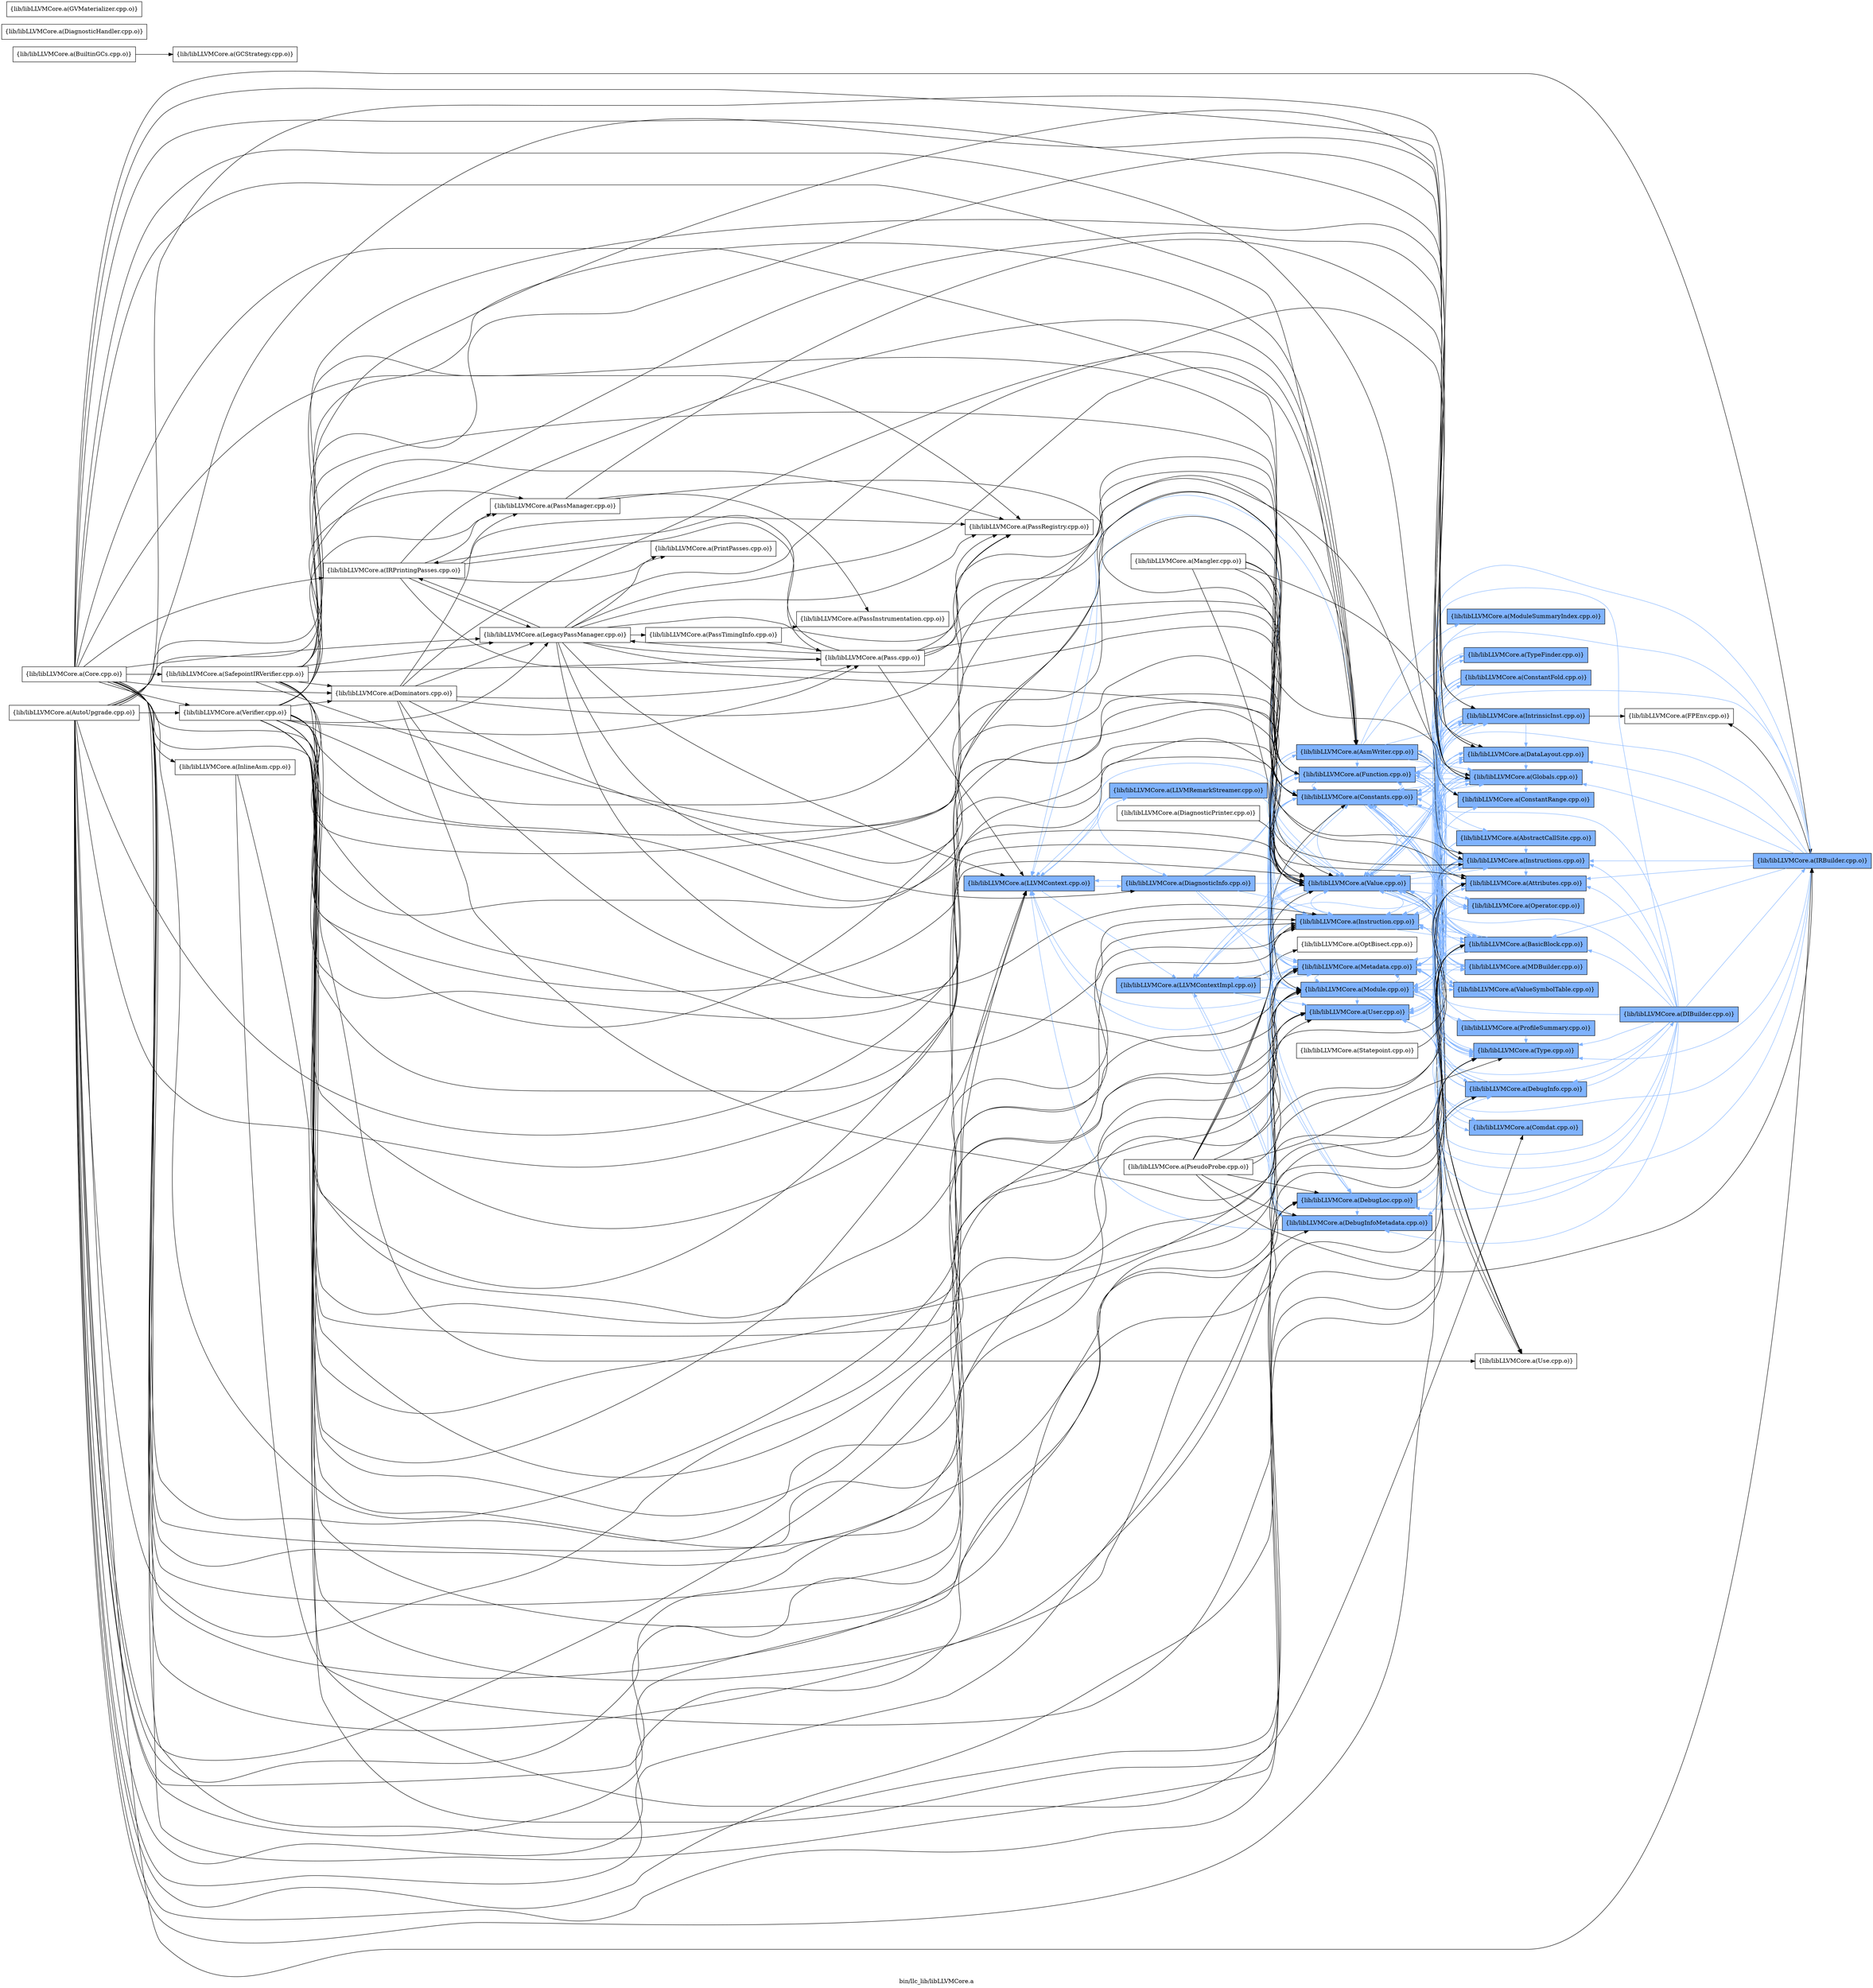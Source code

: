 digraph "bin/llc_lib/libLLVMCore.a" {
	label="bin/llc_lib/libLLVMCore.a";
	rankdir=LR;
	{ rank=same; Node0x562f405668e8;  }
	{ rank=same; Node0x562f405670b8; Node0x562f405677e8; Node0x562f4057b748;  }
	{ rank=same; Node0x562f40570708; Node0x562f4057ce18; Node0x562f40574948; Node0x562f40572c88; Node0x562f405716f8; Node0x562f4057c328; Node0x562f4057b6a8; Node0x562f4056a178; Node0x562f40570168; Node0x562f4057d8b8; Node0x562f4057a1b8;  }
	{ rank=same; Node0x562f40582548; Node0x562f4056a998; Node0x562f40571748; Node0x562f40571ec8; Node0x562f4057d638; Node0x562f405723c8; Node0x562f40574498; Node0x562f40571f18; Node0x562f4057f168; Node0x562f4057d908; Node0x562f4057ca58; Node0x562f4057b428; Node0x562f4056b168; Node0x562f4057c878; Node0x562f4056e0e8; Node0x562f4056de18; Node0x562f4057e8f8; Node0x562f40573908; Node0x562f4056efe8;  }
	{ rank=same; Node0x562f40568c88; Node0x562f4057e4e8;  }
	{ rank=same; Node0x562f405668e8;  }
	{ rank=same; Node0x562f405670b8; Node0x562f405677e8; Node0x562f4057b748;  }
	{ rank=same; Node0x562f40570708; Node0x562f4057ce18; Node0x562f40574948; Node0x562f40572c88; Node0x562f405716f8; Node0x562f4057c328; Node0x562f4057b6a8; Node0x562f4056a178; Node0x562f40570168; Node0x562f4057d8b8; Node0x562f4057a1b8;  }
	{ rank=same; Node0x562f40582548; Node0x562f4056a998; Node0x562f40571748; Node0x562f40571ec8; Node0x562f4057d638; Node0x562f405723c8; Node0x562f40574498; Node0x562f40571f18; Node0x562f4057f168; Node0x562f4057d908; Node0x562f4057ca58; Node0x562f4057b428; Node0x562f4056b168; Node0x562f4057c878; Node0x562f4056e0e8; Node0x562f4056de18; Node0x562f4057e8f8; Node0x562f40573908; Node0x562f4056efe8;  }
	{ rank=same; Node0x562f40568c88; Node0x562f4057e4e8;  }

	Node0x562f405668e8 [shape=record,shape=box,group=1,style=filled,fillcolor="0.600000 0.5 1",label="{lib/libLLVMCore.a(LLVMContext.cpp.o)}"];
	Node0x562f405668e8 -> Node0x562f405670b8[color="0.600000 0.5 1"];
	Node0x562f405668e8 -> Node0x562f405677e8[color="0.600000 0.5 1"];
	Node0x562f405668e8 -> Node0x562f4057b748[color="0.600000 0.5 1"];
	Node0x562f405677e8 [shape=record,shape=box,group=1,style=filled,fillcolor="0.600000 0.5 1",label="{lib/libLLVMCore.a(LLVMRemarkStreamer.cpp.o)}"];
	Node0x562f405677e8 -> Node0x562f405668e8[color="0.600000 0.5 1"];
	Node0x562f405677e8 -> Node0x562f4057b748[color="0.600000 0.5 1"];
	Node0x562f405677e8 -> Node0x562f4057b6a8[color="0.600000 0.5 1"];
	Node0x562f4056eb38 [shape=record,shape=box,group=0,label="{lib/libLLVMCore.a(BuiltinGCs.cpp.o)}"];
	Node0x562f4056eb38 -> Node0x562f4057aed8;
	Node0x562f405713d8 [shape=record,shape=box,group=0,label="{lib/libLLVMCore.a(Core.cpp.o)}"];
	Node0x562f405713d8 -> Node0x562f40582548;
	Node0x562f405713d8 -> Node0x562f40581dc8;
	Node0x562f405713d8 -> Node0x562f40569408;
	Node0x562f405713d8 -> Node0x562f40569a98;
	Node0x562f405713d8 -> Node0x562f4056a178;
	Node0x562f405713d8 -> Node0x562f4056a998;
	Node0x562f405713d8 -> Node0x562f405668e8;
	Node0x562f405713d8 -> Node0x562f40570168;
	Node0x562f405713d8 -> Node0x562f4056e0e8;
	Node0x562f405713d8 -> Node0x562f4056de18;
	Node0x562f405713d8 -> Node0x562f40570708;
	Node0x562f405713d8 -> Node0x562f4057f168;
	Node0x562f405713d8 -> Node0x562f4057d8b8;
	Node0x562f405713d8 -> Node0x562f4057a988;
	Node0x562f405713d8 -> Node0x562f4057a1b8;
	Node0x562f405713d8 -> Node0x562f4056bbb8;
	Node0x562f405713d8 -> Node0x562f40574948;
	Node0x562f405713d8 -> Node0x562f40572c88;
	Node0x562f405713d8 -> Node0x562f4057f438;
	Node0x562f405713d8 -> Node0x562f4057e7b8;
	Node0x562f405713d8 -> Node0x562f4057d638;
	Node0x562f405713d8 -> Node0x562f4057c328;
	Node0x562f405713d8 -> Node0x562f4057b6a8;
	Node0x562f405713d8 -> Node0x562f4056d508;
	Node0x562f4057f168 [shape=record,shape=box,group=1,style=filled,fillcolor="0.600000 0.5 1",label="{lib/libLLVMCore.a(DataLayout.cpp.o)}"];
	Node0x562f4057f168 -> Node0x562f40582548[color="0.600000 0.5 1"];
	Node0x562f4057f168 -> Node0x562f40572c88[color="0.600000 0.5 1"];
	Node0x562f4057f168 -> Node0x562f4057d638[color="0.600000 0.5 1"];
	Node0x562f4057bf18 [shape=record,shape=box,group=0,label="{lib/libLLVMCore.a(DiagnosticHandler.cpp.o)}"];
	Node0x562f4056bbb8 [shape=record,shape=box,group=0,label="{lib/libLLVMCore.a(LegacyPassManager.cpp.o)}"];
	Node0x562f4056bbb8 -> Node0x562f40582548;
	Node0x562f4056bbb8 -> Node0x562f40569408;
	Node0x562f4056bbb8 -> Node0x562f405668e8;
	Node0x562f4056bbb8 -> Node0x562f40570168;
	Node0x562f4056bbb8 -> Node0x562f4057b748;
	Node0x562f4056bbb8 -> Node0x562f4057a1b8;
	Node0x562f4056bbb8 -> Node0x562f40572c88;
	Node0x562f4056bbb8 -> Node0x562f40572558;
	Node0x562f4056bbb8 -> Node0x562f4057f438;
	Node0x562f4056bbb8 -> Node0x562f4057f708;
	Node0x562f4056bbb8 -> Node0x562f4057e948;
	Node0x562f4056bbb8 -> Node0x562f4057b6a8;
	Node0x562f40572c88 [shape=record,shape=box,group=1,style=filled,fillcolor="0.600000 0.5 1",label="{lib/libLLVMCore.a(Module.cpp.o)}"];
	Node0x562f40572c88 -> Node0x562f40582548[color="0.600000 0.5 1"];
	Node0x562f40572c88 -> Node0x562f405668e8[color="0.600000 0.5 1"];
	Node0x562f40572c88 -> Node0x562f40571f18[color="0.600000 0.5 1"];
	Node0x562f40572c88 -> Node0x562f40570708[color="0.600000 0.5 1"];
	Node0x562f40572c88 -> Node0x562f4057f168[color="0.600000 0.5 1"];
	Node0x562f40572c88 -> Node0x562f4057a1b8[color="0.600000 0.5 1"];
	Node0x562f40572c88 -> Node0x562f40574948[color="0.600000 0.5 1"];
	Node0x562f40572c88 -> Node0x562f4057d908[color="0.600000 0.5 1"];
	Node0x562f40572c88 -> Node0x562f4057d638[color="0.600000 0.5 1"];
	Node0x562f40572c88 -> Node0x562f4057ca58[color="0.600000 0.5 1"];
	Node0x562f40572c88 -> Node0x562f4057c328[color="0.600000 0.5 1"];
	Node0x562f40572c88 -> Node0x562f4057b6a8[color="0.600000 0.5 1"];
	Node0x562f40572c88 -> Node0x562f4057b428[color="0.600000 0.5 1"];
	Node0x562f4057f438 [shape=record,shape=box,group=0,label="{lib/libLLVMCore.a(PassRegistry.cpp.o)}"];
	Node0x562f4056d508 [shape=record,shape=box,group=0,label="{lib/libLLVMCore.a(Verifier.cpp.o)}"];
	Node0x562f4056d508 -> Node0x562f40582548;
	Node0x562f4056d508 -> Node0x562f4056a178;
	Node0x562f4056d508 -> Node0x562f4056a998;
	Node0x562f4056d508 -> Node0x562f4056b168;
	Node0x562f4056d508 -> Node0x562f405668e8;
	Node0x562f4056d508 -> Node0x562f40570168;
	Node0x562f4056d508 -> Node0x562f4056e0e8;
	Node0x562f4056d508 -> Node0x562f4056de18;
	Node0x562f4056d508 -> Node0x562f40571f18;
	Node0x562f4056d508 -> Node0x562f405723c8;
	Node0x562f4056d508 -> Node0x562f40570708;
	Node0x562f4056d508 -> Node0x562f4057f168;
	Node0x562f4056d508 -> Node0x562f4057ce18;
	Node0x562f4056d508 -> Node0x562f4057d8b8;
	Node0x562f4056d508 -> Node0x562f4057a988;
	Node0x562f4056d508 -> Node0x562f4057a1b8;
	Node0x562f4056d508 -> Node0x562f4056bbb8;
	Node0x562f4056d508 -> Node0x562f40574948;
	Node0x562f4056d508 -> Node0x562f40572c88;
	Node0x562f4056d508 -> Node0x562f40572558;
	Node0x562f4056d508 -> Node0x562f40570938;
	Node0x562f4056d508 -> Node0x562f4057f438;
	Node0x562f4056d508 -> Node0x562f4057d638;
	Node0x562f4056d508 -> Node0x562f4057c328;
	Node0x562f4056d508 -> Node0x562f4057b6a8;
	Node0x562f40572558 [shape=record,shape=box,group=0,label="{lib/libLLVMCore.a(Pass.cpp.o)}"];
	Node0x562f40572558 -> Node0x562f40569408;
	Node0x562f40572558 -> Node0x562f405668e8;
	Node0x562f40572558 -> Node0x562f4056e0e8;
	Node0x562f40572558 -> Node0x562f4057a1b8;
	Node0x562f40572558 -> Node0x562f4056bbb8;
	Node0x562f40572558 -> Node0x562f4057f438;
	Node0x562f40572558 -> Node0x562f4057b6a8;
	Node0x562f4057b6a8 [shape=record,shape=box,group=1,style=filled,fillcolor="0.600000 0.5 1",label="{lib/libLLVMCore.a(Value.cpp.o)}"];
	Node0x562f4057b6a8 -> Node0x562f40582548[color="0.600000 0.5 1"];
	Node0x562f4057b6a8 -> Node0x562f4056a178[color="0.600000 0.5 1"];
	Node0x562f4057b6a8 -> Node0x562f4056a998[color="0.600000 0.5 1"];
	Node0x562f4057b6a8 -> Node0x562f4056b168[color="0.600000 0.5 1"];
	Node0x562f4057b6a8 -> Node0x562f405668e8[color="0.600000 0.5 1"];
	Node0x562f4057b6a8 -> Node0x562f405670b8[color="0.600000 0.5 1"];
	Node0x562f4057b6a8 -> Node0x562f4056e0e8[color="0.600000 0.5 1"];
	Node0x562f4057b6a8 -> Node0x562f4056de18[color="0.600000 0.5 1"];
	Node0x562f4057b6a8 -> Node0x562f40570708[color="0.600000 0.5 1"];
	Node0x562f4057b6a8 -> Node0x562f4057f168[color="0.600000 0.5 1"];
	Node0x562f4057b6a8 -> Node0x562f4057e8f8[color="0.600000 0.5 1"];
	Node0x562f4057b6a8 -> Node0x562f4057a1b8[color="0.600000 0.5 1"];
	Node0x562f4057b6a8 -> Node0x562f40574948[color="0.600000 0.5 1"];
	Node0x562f4057b6a8 -> Node0x562f40571ec8[color="0.600000 0.5 1"];
	Node0x562f4057b6a8 -> Node0x562f4057d638[color="0.600000 0.5 1"];
	Node0x562f4057b6a8 -> Node0x562f4057c878;
	Node0x562f4057b6a8 -> Node0x562f4057c328[color="0.600000 0.5 1"];
	Node0x562f4057b6a8 -> Node0x562f4057b428[color="0.600000 0.5 1"];
	Node0x562f4056e0e8 [shape=record,shape=box,group=1,style=filled,fillcolor="0.600000 0.5 1",label="{lib/libLLVMCore.a(Attributes.cpp.o)}"];
	Node0x562f4056e0e8 -> Node0x562f40570168[color="0.600000 0.5 1"];
	Node0x562f4056e0e8 -> Node0x562f4057a1b8[color="0.600000 0.5 1"];
	Node0x562f40570708 [shape=record,shape=box,group=1,style=filled,fillcolor="0.600000 0.5 1",label="{lib/libLLVMCore.a(Constants.cpp.o)}"];
	Node0x562f40570708 -> Node0x562f40582548[color="0.600000 0.5 1"];
	Node0x562f40570708 -> Node0x562f4056a178[color="0.600000 0.5 1"];
	Node0x562f40570708 -> Node0x562f4056a998[color="0.600000 0.5 1"];
	Node0x562f40570708 -> Node0x562f40571748[color="0.600000 0.5 1"];
	Node0x562f40570708 -> Node0x562f4057a1b8[color="0.600000 0.5 1"];
	Node0x562f40570708 -> Node0x562f40571ec8[color="0.600000 0.5 1"];
	Node0x562f40570708 -> Node0x562f4057d638[color="0.600000 0.5 1"];
	Node0x562f40570708 -> Node0x562f4057c328[color="0.600000 0.5 1"];
	Node0x562f40570708 -> Node0x562f4057b6a8[color="0.600000 0.5 1"];
	Node0x562f40575078 [shape=record,shape=box,group=0,label="{lib/libLLVMCore.a(Mangler.cpp.o)}"];
	Node0x562f40575078 -> Node0x562f40582548;
	Node0x562f40575078 -> Node0x562f4056e0e8;
	Node0x562f40575078 -> Node0x562f4057f168;
	Node0x562f40575078 -> Node0x562f4057a1b8;
	Node0x562f40575078 -> Node0x562f40572c88;
	Node0x562f40575078 -> Node0x562f4057b6a8;
	Node0x562f40574948 [shape=record,shape=box,group=1,style=filled,fillcolor="0.600000 0.5 1",label="{lib/libLLVMCore.a(Metadata.cpp.o)}"];
	Node0x562f40574948 -> Node0x562f405668e8[color="0.600000 0.5 1"];
	Node0x562f40574948 -> Node0x562f405670b8[color="0.600000 0.5 1"];
	Node0x562f40574948 -> Node0x562f405723c8[color="0.600000 0.5 1"];
	Node0x562f40574948 -> Node0x562f40570708[color="0.600000 0.5 1"];
	Node0x562f40574948 -> Node0x562f4057ce18[color="0.600000 0.5 1"];
	Node0x562f40574948 -> Node0x562f4057d8b8[color="0.600000 0.5 1"];
	Node0x562f40574948 -> Node0x562f40574498[color="0.600000 0.5 1"];
	Node0x562f40574948 -> Node0x562f40572c88[color="0.600000 0.5 1"];
	Node0x562f40574948 -> Node0x562f4057d638[color="0.600000 0.5 1"];
	Node0x562f40574948 -> Node0x562f4057b6a8[color="0.600000 0.5 1"];
	Node0x562f40582548 [shape=record,shape=box,group=1,style=filled,fillcolor="0.600000 0.5 1",label="{lib/libLLVMCore.a(Globals.cpp.o)}"];
	Node0x562f40582548 -> Node0x562f405723c8[color="0.600000 0.5 1"];
	Node0x562f40582548 -> Node0x562f40570708[color="0.600000 0.5 1"];
	Node0x562f40582548 -> Node0x562f4057a1b8[color="0.600000 0.5 1"];
	Node0x562f40582548 -> Node0x562f40574948[color="0.600000 0.5 1"];
	Node0x562f40582548 -> Node0x562f40572c88[color="0.600000 0.5 1"];
	Node0x562f40582548 -> Node0x562f4057d638[color="0.600000 0.5 1"];
	Node0x562f40582548 -> Node0x562f4057c328[color="0.600000 0.5 1"];
	Node0x562f40582548 -> Node0x562f4057b6a8[color="0.600000 0.5 1"];
	Node0x562f40581dc8 [shape=record,shape=box,group=1,style=filled,fillcolor="0.600000 0.5 1",label="{lib/libLLVMCore.a(IRBuilder.cpp.o)}"];
	Node0x562f40581dc8 -> Node0x562f40582548[color="0.600000 0.5 1"];
	Node0x562f40581dc8 -> Node0x562f40568c88;
	Node0x562f40581dc8 -> Node0x562f4056a178[color="0.600000 0.5 1"];
	Node0x562f40581dc8 -> Node0x562f4056a998[color="0.600000 0.5 1"];
	Node0x562f40581dc8 -> Node0x562f4056e0e8[color="0.600000 0.5 1"];
	Node0x562f40581dc8 -> Node0x562f4056de18[color="0.600000 0.5 1"];
	Node0x562f40581dc8 -> Node0x562f40570708[color="0.600000 0.5 1"];
	Node0x562f40581dc8 -> Node0x562f4057f168[color="0.600000 0.5 1"];
	Node0x562f40581dc8 -> Node0x562f4057a1b8[color="0.600000 0.5 1"];
	Node0x562f40581dc8 -> Node0x562f40574948[color="0.600000 0.5 1"];
	Node0x562f40581dc8 -> Node0x562f4057d638[color="0.600000 0.5 1"];
	Node0x562f40581dc8 -> Node0x562f4057c328[color="0.600000 0.5 1"];
	Node0x562f40581dc8 -> Node0x562f4057b6a8[color="0.600000 0.5 1"];
	Node0x562f40569a98 [shape=record,shape=box,group=0,label="{lib/libLLVMCore.a(InlineAsm.cpp.o)}"];
	Node0x562f40569a98 -> Node0x562f4057d638;
	Node0x562f40569a98 -> Node0x562f4057b6a8;
	Node0x562f4056a178 [shape=record,shape=box,group=1,style=filled,fillcolor="0.600000 0.5 1",label="{lib/libLLVMCore.a(Instruction.cpp.o)}"];
	Node0x562f4056a178 -> Node0x562f4056a998[color="0.600000 0.5 1"];
	Node0x562f4056a178 -> Node0x562f4056e0e8[color="0.600000 0.5 1"];
	Node0x562f4056a178 -> Node0x562f4056de18[color="0.600000 0.5 1"];
	Node0x562f4056a178 -> Node0x562f40570708[color="0.600000 0.5 1"];
	Node0x562f4056a178 -> Node0x562f40574948[color="0.600000 0.5 1"];
	Node0x562f4056a178 -> Node0x562f4057c328[color="0.600000 0.5 1"];
	Node0x562f4056a178 -> Node0x562f4057b6a8[color="0.600000 0.5 1"];
	Node0x562f4056a998 [shape=record,shape=box,group=1,style=filled,fillcolor="0.600000 0.5 1",label="{lib/libLLVMCore.a(Instructions.cpp.o)}"];
	Node0x562f4056a998 -> Node0x562f4056a178[color="0.600000 0.5 1"];
	Node0x562f4056a998 -> Node0x562f405670b8[color="0.600000 0.5 1"];
	Node0x562f4056a998 -> Node0x562f4056e0e8[color="0.600000 0.5 1"];
	Node0x562f4056a998 -> Node0x562f4056de18[color="0.600000 0.5 1"];
	Node0x562f4056a998 -> Node0x562f40570708[color="0.600000 0.5 1"];
	Node0x562f4056a998 -> Node0x562f4057f168[color="0.600000 0.5 1"];
	Node0x562f4056a998 -> Node0x562f4057a1b8[color="0.600000 0.5 1"];
	Node0x562f4056a998 -> Node0x562f40574498[color="0.600000 0.5 1"];
	Node0x562f4056a998 -> Node0x562f40574948[color="0.600000 0.5 1"];
	Node0x562f4056a998 -> Node0x562f40572c88[color="0.600000 0.5 1"];
	Node0x562f4056a998 -> Node0x562f40571ec8[color="0.600000 0.5 1"];
	Node0x562f4056a998 -> Node0x562f4057d638[color="0.600000 0.5 1"];
	Node0x562f4056a998 -> Node0x562f4057c878;
	Node0x562f4056a998 -> Node0x562f4057c328[color="0.600000 0.5 1"];
	Node0x562f4056a998 -> Node0x562f4057b6a8[color="0.600000 0.5 1"];
	Node0x562f4057b748 [shape=record,shape=box,group=1,style=filled,fillcolor="0.600000 0.5 1",label="{lib/libLLVMCore.a(DiagnosticInfo.cpp.o)}"];
	Node0x562f4057b748 -> Node0x562f4056a178[color="0.600000 0.5 1"];
	Node0x562f4057b748 -> Node0x562f405668e8[color="0.600000 0.5 1"];
	Node0x562f4057b748 -> Node0x562f40570168[color="0.600000 0.5 1"];
	Node0x562f4057b748 -> Node0x562f4057d8b8[color="0.600000 0.5 1"];
	Node0x562f4057b748 -> Node0x562f4057a1b8[color="0.600000 0.5 1"];
	Node0x562f4057b748 -> Node0x562f40574948[color="0.600000 0.5 1"];
	Node0x562f4057b748 -> Node0x562f4057b6a8[color="0.600000 0.5 1"];
	Node0x562f4057a1b8 [shape=record,shape=box,group=1,style=filled,fillcolor="0.600000 0.5 1",label="{lib/libLLVMCore.a(Function.cpp.o)}"];
	Node0x562f4057a1b8 -> Node0x562f40582548[color="0.600000 0.5 1"];
	Node0x562f4057a1b8 -> Node0x562f4056a998[color="0.600000 0.5 1"];
	Node0x562f4057a1b8 -> Node0x562f4056b168[color="0.600000 0.5 1"];
	Node0x562f4057a1b8 -> Node0x562f405668e8[color="0.600000 0.5 1"];
	Node0x562f4057a1b8 -> Node0x562f4056efe8[color="0.600000 0.5 1"];
	Node0x562f4057a1b8 -> Node0x562f4056e0e8[color="0.600000 0.5 1"];
	Node0x562f4057a1b8 -> Node0x562f4056de18[color="0.600000 0.5 1"];
	Node0x562f4057a1b8 -> Node0x562f40570708[color="0.600000 0.5 1"];
	Node0x562f4057a1b8 -> Node0x562f4057f168[color="0.600000 0.5 1"];
	Node0x562f4057a1b8 -> Node0x562f40574498[color="0.600000 0.5 1"];
	Node0x562f4057a1b8 -> Node0x562f40574948[color="0.600000 0.5 1"];
	Node0x562f4057a1b8 -> Node0x562f40572c88[color="0.600000 0.5 1"];
	Node0x562f4057a1b8 -> Node0x562f4057d638[color="0.600000 0.5 1"];
	Node0x562f4057a1b8 -> Node0x562f4057c328[color="0.600000 0.5 1"];
	Node0x562f4057a1b8 -> Node0x562f4057b6a8[color="0.600000 0.5 1"];
	Node0x562f4057a1b8 -> Node0x562f4057b428[color="0.600000 0.5 1"];
	Node0x562f4057d638 [shape=record,shape=box,group=1,style=filled,fillcolor="0.600000 0.5 1",label="{lib/libLLVMCore.a(Type.cpp.o)}"];
	Node0x562f4057d638 -> Node0x562f40570708[color="0.600000 0.5 1"];
	Node0x562f4057c328 [shape=record,shape=box,group=1,style=filled,fillcolor="0.600000 0.5 1",label="{lib/libLLVMCore.a(User.cpp.o)}"];
	Node0x562f4057c328 -> Node0x562f4056b168[color="0.600000 0.5 1"];
	Node0x562f4057c328 -> Node0x562f4057c878;
	Node0x562f4056b168 [shape=record,shape=box,group=1,style=filled,fillcolor="0.600000 0.5 1",label="{lib/libLLVMCore.a(IntrinsicInst.cpp.o)}"];
	Node0x562f4056b168 -> Node0x562f40568c88;
	Node0x562f4056b168 -> Node0x562f4056a178[color="0.600000 0.5 1"];
	Node0x562f4056b168 -> Node0x562f4056a998[color="0.600000 0.5 1"];
	Node0x562f4056b168 -> Node0x562f4056de18[color="0.600000 0.5 1"];
	Node0x562f4056b168 -> Node0x562f40570708[color="0.600000 0.5 1"];
	Node0x562f4056b168 -> Node0x562f4057f168[color="0.600000 0.5 1"];
	Node0x562f4056b168 -> Node0x562f4057ce18[color="0.600000 0.5 1"];
	Node0x562f4056b168 -> Node0x562f40574948[color="0.600000 0.5 1"];
	Node0x562f4056b168 -> Node0x562f40572c88[color="0.600000 0.5 1"];
	Node0x562f4056b168 -> Node0x562f4057d638[color="0.600000 0.5 1"];
	Node0x562f4056b168 -> Node0x562f4057c328[color="0.600000 0.5 1"];
	Node0x562f4056b168 -> Node0x562f4057b6a8[color="0.600000 0.5 1"];
	Node0x562f4056de18 [shape=record,shape=box,group=1,style=filled,fillcolor="0.600000 0.5 1",label="{lib/libLLVMCore.a(BasicBlock.cpp.o)}"];
	Node0x562f4056de18 -> Node0x562f4056a178[color="0.600000 0.5 1"];
	Node0x562f4056de18 -> Node0x562f4056a998[color="0.600000 0.5 1"];
	Node0x562f4056de18 -> Node0x562f40570708[color="0.600000 0.5 1"];
	Node0x562f4056de18 -> Node0x562f40574948[color="0.600000 0.5 1"];
	Node0x562f4056de18 -> Node0x562f4057d638[color="0.600000 0.5 1"];
	Node0x562f4056de18 -> Node0x562f4057c328[color="0.600000 0.5 1"];
	Node0x562f4056de18 -> Node0x562f4057b6a8[color="0.600000 0.5 1"];
	Node0x562f4056de18 -> Node0x562f4057b428[color="0.600000 0.5 1"];
	Node0x562f40571ec8 [shape=record,shape=box,group=1,style=filled,fillcolor="0.600000 0.5 1",label="{lib/libLLVMCore.a(Operator.cpp.o)}"];
	Node0x562f40571ec8 -> Node0x562f40570708[color="0.600000 0.5 1"];
	Node0x562f40571ec8 -> Node0x562f4057f168[color="0.600000 0.5 1"];
	Node0x562f40571ec8 -> Node0x562f4057d638[color="0.600000 0.5 1"];
	Node0x562f4057ce18 [shape=record,shape=box,group=1,style=filled,fillcolor="0.600000 0.5 1",label="{lib/libLLVMCore.a(DebugInfoMetadata.cpp.o)}"];
	Node0x562f4057ce18 -> Node0x562f405668e8[color="0.600000 0.5 1"];
	Node0x562f4057ce18 -> Node0x562f405670b8[color="0.600000 0.5 1"];
	Node0x562f4057ce18 -> Node0x562f40570708[color="0.600000 0.5 1"];
	Node0x562f4057ce18 -> Node0x562f40574948[color="0.600000 0.5 1"];
	Node0x562f4057ce18 -> Node0x562f4057d638[color="0.600000 0.5 1"];
	Node0x562f405723c8 [shape=record,shape=box,group=1,style=filled,fillcolor="0.600000 0.5 1",label="{lib/libLLVMCore.a(ConstantRange.cpp.o)}"];
	Node0x562f405723c8 -> Node0x562f4056a998[color="0.600000 0.5 1"];
	Node0x562f4057d8b8 [shape=record,shape=box,group=1,style=filled,fillcolor="0.600000 0.5 1",label="{lib/libLLVMCore.a(DebugLoc.cpp.o)}"];
	Node0x562f4057d8b8 -> Node0x562f4057e8f8[color="0.600000 0.5 1"];
	Node0x562f4057d8b8 -> Node0x562f4057ce18[color="0.600000 0.5 1"];
	Node0x562f4057d8b8 -> Node0x562f40574948[color="0.600000 0.5 1"];
	Node0x562f4057a988 [shape=record,shape=box,group=0,label="{lib/libLLVMCore.a(Dominators.cpp.o)}"];
	Node0x562f4057a988 -> Node0x562f4056a178;
	Node0x562f4057a988 -> Node0x562f40570168;
	Node0x562f4057a988 -> Node0x562f4056de18;
	Node0x562f4057a988 -> Node0x562f4056bbb8;
	Node0x562f4057a988 -> Node0x562f40572558;
	Node0x562f4057a988 -> Node0x562f40570938;
	Node0x562f4057a988 -> Node0x562f4057f438;
	Node0x562f4057a988 -> Node0x562f4057b6a8;
	Node0x562f4057c878 [shape=record,shape=box,group=0,label="{lib/libLLVMCore.a(Use.cpp.o)}"];
	Node0x562f40570168 [shape=record,shape=box,group=1,style=filled,fillcolor="0.600000 0.5 1",label="{lib/libLLVMCore.a(AsmWriter.cpp.o)}"];
	Node0x562f40570168 -> Node0x562f40582548[color="0.600000 0.5 1"];
	Node0x562f40570168 -> Node0x562f4056a178[color="0.600000 0.5 1"];
	Node0x562f40570168 -> Node0x562f4056a998[color="0.600000 0.5 1"];
	Node0x562f40570168 -> Node0x562f4056b168[color="0.600000 0.5 1"];
	Node0x562f40570168 -> Node0x562f405668e8[color="0.600000 0.5 1"];
	Node0x562f40570168 -> Node0x562f4056e0e8[color="0.600000 0.5 1"];
	Node0x562f40570168 -> Node0x562f4056de18[color="0.600000 0.5 1"];
	Node0x562f40570168 -> Node0x562f40571f18[color="0.600000 0.5 1"];
	Node0x562f40570168 -> Node0x562f405723c8[color="0.600000 0.5 1"];
	Node0x562f40570168 -> Node0x562f40570708[color="0.600000 0.5 1"];
	Node0x562f40570168 -> Node0x562f4057ce18[color="0.600000 0.5 1"];
	Node0x562f40570168 -> Node0x562f4057a1b8[color="0.600000 0.5 1"];
	Node0x562f40570168 -> Node0x562f40574948[color="0.600000 0.5 1"];
	Node0x562f40570168 -> Node0x562f40572c88[color="0.600000 0.5 1"];
	Node0x562f40570168 -> Node0x562f40573908[color="0.600000 0.5 1"];
	Node0x562f40570168 -> Node0x562f40571ec8[color="0.600000 0.5 1"];
	Node0x562f40570168 -> Node0x562f4057d638[color="0.600000 0.5 1"];
	Node0x562f40570168 -> Node0x562f4057ca58[color="0.600000 0.5 1"];
	Node0x562f40570168 -> Node0x562f4057c878;
	Node0x562f40570168 -> Node0x562f4057c328[color="0.600000 0.5 1"];
	Node0x562f40570168 -> Node0x562f4057b6a8[color="0.600000 0.5 1"];
	Node0x562f40570938 [shape=record,shape=box,group=0,label="{lib/libLLVMCore.a(PassManager.cpp.o)}"];
	Node0x562f40570938 -> Node0x562f40582548;
	Node0x562f40570938 -> Node0x562f405702f8;
	Node0x562f40570938 -> Node0x562f4057b6a8;
	Node0x562f4056efe8 [shape=record,shape=box,group=1,style=filled,fillcolor="0.600000 0.5 1",label="{lib/libLLVMCore.a(AbstractCallSite.cpp.o)}"];
	Node0x562f4056efe8 -> Node0x562f4056a998[color="0.600000 0.5 1"];
	Node0x562f4056efe8 -> Node0x562f40570708[color="0.600000 0.5 1"];
	Node0x562f4056efe8 -> Node0x562f40574948[color="0.600000 0.5 1"];
	Node0x562f4056efe8 -> Node0x562f4057c328[color="0.600000 0.5 1"];
	Node0x562f4057e948 [shape=record,shape=box,group=0,label="{lib/libLLVMCore.a(PrintPasses.cpp.o)}"];
	Node0x562f40571748 [shape=record,shape=box,group=1,style=filled,fillcolor="0.600000 0.5 1",label="{lib/libLLVMCore.a(ConstantFold.cpp.o)}"];
	Node0x562f40571748 -> Node0x562f40582548[color="0.600000 0.5 1"];
	Node0x562f40571748 -> Node0x562f4056a998[color="0.600000 0.5 1"];
	Node0x562f40571748 -> Node0x562f40570708[color="0.600000 0.5 1"];
	Node0x562f40571748 -> Node0x562f4057a1b8[color="0.600000 0.5 1"];
	Node0x562f40571748 -> Node0x562f40572c88[color="0.600000 0.5 1"];
	Node0x562f40571748 -> Node0x562f40571ec8[color="0.600000 0.5 1"];
	Node0x562f40571748 -> Node0x562f4057d638[color="0.600000 0.5 1"];
	Node0x562f40571748 -> Node0x562f4057b6a8[color="0.600000 0.5 1"];
	Node0x562f4057d908 [shape=record,shape=box,group=1,style=filled,fillcolor="0.600000 0.5 1",label="{lib/libLLVMCore.a(ProfileSummary.cpp.o)}"];
	Node0x562f4057d908 -> Node0x562f40570708[color="0.600000 0.5 1"];
	Node0x562f4057d908 -> Node0x562f40574948[color="0.600000 0.5 1"];
	Node0x562f4057d908 -> Node0x562f4057d638[color="0.600000 0.5 1"];
	Node0x562f40571f18 [shape=record,shape=box,group=1,style=filled,fillcolor="0.600000 0.5 1",label="{lib/libLLVMCore.a(Comdat.cpp.o)}"];
	Node0x562f40571f18 -> Node0x562f40572c88[color="0.600000 0.5 1"];
	Node0x562f4057f708 [shape=record,shape=box,group=0,label="{lib/libLLVMCore.a(PassTimingInfo.cpp.o)}"];
	Node0x562f4057f708 -> Node0x562f40572558;
	Node0x562f4057f708 -> Node0x562f405702f8;
	Node0x562f4057e8f8 [shape=record,shape=box,group=1,style=filled,fillcolor="0.600000 0.5 1",label="{lib/libLLVMCore.a(DebugInfo.cpp.o)}"];
	Node0x562f4057e8f8 -> Node0x562f4056a178[color="0.600000 0.5 1"];
	Node0x562f4057e8f8 -> Node0x562f4057e4e8[color="0.600000 0.5 1"];
	Node0x562f4057e8f8 -> Node0x562f4057ce18[color="0.600000 0.5 1"];
	Node0x562f4057e8f8 -> Node0x562f4057d8b8[color="0.600000 0.5 1"];
	Node0x562f4057e8f8 -> Node0x562f4057a1b8[color="0.600000 0.5 1"];
	Node0x562f4057e8f8 -> Node0x562f40574948[color="0.600000 0.5 1"];
	Node0x562f4057e8f8 -> Node0x562f40572c88[color="0.600000 0.5 1"];
	Node0x562f4057e8f8 -> Node0x562f4057b6a8[color="0.600000 0.5 1"];
	Node0x562f40574498 [shape=record,shape=box,group=1,style=filled,fillcolor="0.600000 0.5 1",label="{lib/libLLVMCore.a(MDBuilder.cpp.o)}"];
	Node0x562f40574498 -> Node0x562f40570708[color="0.600000 0.5 1"];
	Node0x562f40574498 -> Node0x562f40574948[color="0.600000 0.5 1"];
	Node0x562f40574498 -> Node0x562f4057d638[color="0.600000 0.5 1"];
	Node0x562f40574498 -> Node0x562f4057b6a8[color="0.600000 0.5 1"];
	Node0x562f4057e4e8 [shape=record,shape=box,group=1,style=filled,fillcolor="0.600000 0.5 1",label="{lib/libLLVMCore.a(DIBuilder.cpp.o)}"];
	Node0x562f4057e4e8 -> Node0x562f40581dc8[color="0.600000 0.5 1"];
	Node0x562f4057e4e8 -> Node0x562f4056a178[color="0.600000 0.5 1"];
	Node0x562f4057e4e8 -> Node0x562f4056a998[color="0.600000 0.5 1"];
	Node0x562f4057e4e8 -> Node0x562f4056e0e8[color="0.600000 0.5 1"];
	Node0x562f4057e4e8 -> Node0x562f4056de18[color="0.600000 0.5 1"];
	Node0x562f4057e4e8 -> Node0x562f40570708[color="0.600000 0.5 1"];
	Node0x562f4057e4e8 -> Node0x562f4057e8f8[color="0.600000 0.5 1"];
	Node0x562f4057e4e8 -> Node0x562f4057ce18[color="0.600000 0.5 1"];
	Node0x562f4057e4e8 -> Node0x562f4057d8b8[color="0.600000 0.5 1"];
	Node0x562f4057e4e8 -> Node0x562f4057a1b8[color="0.600000 0.5 1"];
	Node0x562f4057e4e8 -> Node0x562f40574948[color="0.600000 0.5 1"];
	Node0x562f4057e4e8 -> Node0x562f40572c88[color="0.600000 0.5 1"];
	Node0x562f4057e4e8 -> Node0x562f4057d638[color="0.600000 0.5 1"];
	Node0x562f4057e4e8 -> Node0x562f4057c328[color="0.600000 0.5 1"];
	Node0x562f4057e4e8 -> Node0x562f4057b6a8[color="0.600000 0.5 1"];
	Node0x562f40569408 [shape=record,shape=box,group=0,label="{lib/libLLVMCore.a(IRPrintingPasses.cpp.o)}"];
	Node0x562f40569408 -> Node0x562f40570168;
	Node0x562f40569408 -> Node0x562f4056bbb8;
	Node0x562f40569408 -> Node0x562f40572558;
	Node0x562f40569408 -> Node0x562f40570938;
	Node0x562f40569408 -> Node0x562f4057f438;
	Node0x562f40569408 -> Node0x562f4057e948;
	Node0x562f40569408 -> Node0x562f4057b6a8;
	Node0x562f40573908 [shape=record,shape=box,group=1,style=filled,fillcolor="0.600000 0.5 1",label="{lib/libLLVMCore.a(ModuleSummaryIndex.cpp.o)}"];
	Node0x562f40573908 -> Node0x562f4057b6a8[color="0.600000 0.5 1"];
	Node0x562f4057ca58 [shape=record,shape=box,group=1,style=filled,fillcolor="0.600000 0.5 1",label="{lib/libLLVMCore.a(TypeFinder.cpp.o)}"];
	Node0x562f4057ca58 -> Node0x562f40582548[color="0.600000 0.5 1"];
	Node0x562f4057ca58 -> Node0x562f4057a1b8[color="0.600000 0.5 1"];
	Node0x562f4057ca58 -> Node0x562f40574948[color="0.600000 0.5 1"];
	Node0x562f4057b428 [shape=record,shape=box,group=1,style=filled,fillcolor="0.600000 0.5 1",label="{lib/libLLVMCore.a(ValueSymbolTable.cpp.o)}"];
	Node0x562f4057b428 -> Node0x562f4057b6a8[color="0.600000 0.5 1"];
	Node0x562f4057aed8 [shape=record,shape=box,group=0,label="{lib/libLLVMCore.a(GCStrategy.cpp.o)}"];
	Node0x562f4057e7b8 [shape=record,shape=box,group=0,label="{lib/libLLVMCore.a(SafepointIRVerifier.cpp.o)}"];
	Node0x562f4057e7b8 -> Node0x562f4056a178;
	Node0x562f4057e7b8 -> Node0x562f40570168;
	Node0x562f4057e7b8 -> Node0x562f4056de18;
	Node0x562f4057e7b8 -> Node0x562f40570708;
	Node0x562f4057e7b8 -> Node0x562f4057a988;
	Node0x562f4057e7b8 -> Node0x562f4057a1b8;
	Node0x562f4057e7b8 -> Node0x562f4056bbb8;
	Node0x562f4057e7b8 -> Node0x562f40572558;
	Node0x562f4057e7b8 -> Node0x562f40570938;
	Node0x562f4057e7b8 -> Node0x562f4057f438;
	Node0x562f4057e7b8 -> Node0x562f4057c878;
	Node0x562f4057e7b8 -> Node0x562f4057b6a8;
	Node0x562f405670b8 [shape=record,shape=box,group=1,style=filled,fillcolor="0.600000 0.5 1",label="{lib/libLLVMCore.a(LLVMContextImpl.cpp.o)}"];
	Node0x562f405670b8 -> Node0x562f40570708[color="0.600000 0.5 1"];
	Node0x562f405670b8 -> Node0x562f4057ce18[color="0.600000 0.5 1"];
	Node0x562f405670b8 -> Node0x562f40574948[color="0.600000 0.5 1"];
	Node0x562f405670b8 -> Node0x562f40572c88[color="0.600000 0.5 1"];
	Node0x562f405670b8 -> Node0x562f405716f8;
	Node0x562f405670b8 -> Node0x562f4057c328[color="0.600000 0.5 1"];
	Node0x562f405670b8 -> Node0x562f4057b6a8[color="0.600000 0.5 1"];
	Node0x562f4057c3c8 [shape=record,shape=box,group=0,label="{lib/libLLVMCore.a(DiagnosticPrinter.cpp.o)}"];
	Node0x562f4057c3c8 -> Node0x562f4057b6a8;
	Node0x562f40568c88 [shape=record,shape=box,group=0,label="{lib/libLLVMCore.a(FPEnv.cpp.o)}"];
	Node0x562f405716f8 [shape=record,shape=box,group=0,label="{lib/libLLVMCore.a(OptBisect.cpp.o)}"];
	Node0x562f405702f8 [shape=record,shape=box,group=0,label="{lib/libLLVMCore.a(PassInstrumentation.cpp.o)}"];
	Node0x562f4056b4d8 [shape=record,shape=box,group=0,label="{lib/libLLVMCore.a(AutoUpgrade.cpp.o)}"];
	Node0x562f4056b4d8 -> Node0x562f40582548;
	Node0x562f4056b4d8 -> Node0x562f40581dc8;
	Node0x562f4056b4d8 -> Node0x562f4056a178;
	Node0x562f4056b4d8 -> Node0x562f4056a998;
	Node0x562f4056b4d8 -> Node0x562f4056b168;
	Node0x562f4056b4d8 -> Node0x562f405668e8;
	Node0x562f4056b4d8 -> Node0x562f4056e0e8;
	Node0x562f4056b4d8 -> Node0x562f4056de18;
	Node0x562f4056b4d8 -> Node0x562f40570708;
	Node0x562f4056b4d8 -> Node0x562f4057f168;
	Node0x562f4056b4d8 -> Node0x562f4057e8f8;
	Node0x562f4056b4d8 -> Node0x562f4057a1b8;
	Node0x562f4056b4d8 -> Node0x562f40574948;
	Node0x562f4056b4d8 -> Node0x562f40572c88;
	Node0x562f4056b4d8 -> Node0x562f4057d638;
	Node0x562f4056b4d8 -> Node0x562f4057c328;
	Node0x562f4056b4d8 -> Node0x562f4057b6a8;
	Node0x562f4056b4d8 -> Node0x562f4056d508;
	Node0x562f405855b8 [shape=record,shape=box,group=0,label="{lib/libLLVMCore.a(Statepoint.cpp.o)}"];
	Node0x562f405855b8 -> Node0x562f4056e0e8;
	Node0x562f405750c8 [shape=record,shape=box,group=0,label="{lib/libLLVMCore.a(PseudoProbe.cpp.o)}"];
	Node0x562f405750c8 -> Node0x562f40581dc8;
	Node0x562f405750c8 -> Node0x562f4056a178;
	Node0x562f405750c8 -> Node0x562f40570708;
	Node0x562f405750c8 -> Node0x562f4057ce18;
	Node0x562f405750c8 -> Node0x562f4057d8b8;
	Node0x562f405750c8 -> Node0x562f40574948;
	Node0x562f405750c8 -> Node0x562f4057d638;
	Node0x562f405750c8 -> Node0x562f4057c328;
	Node0x562f405750c8 -> Node0x562f4057b6a8;
	Node0x562f40566118 [shape=record,shape=box,group=0,label="{lib/libLLVMCore.a(GVMaterializer.cpp.o)}"];
}
